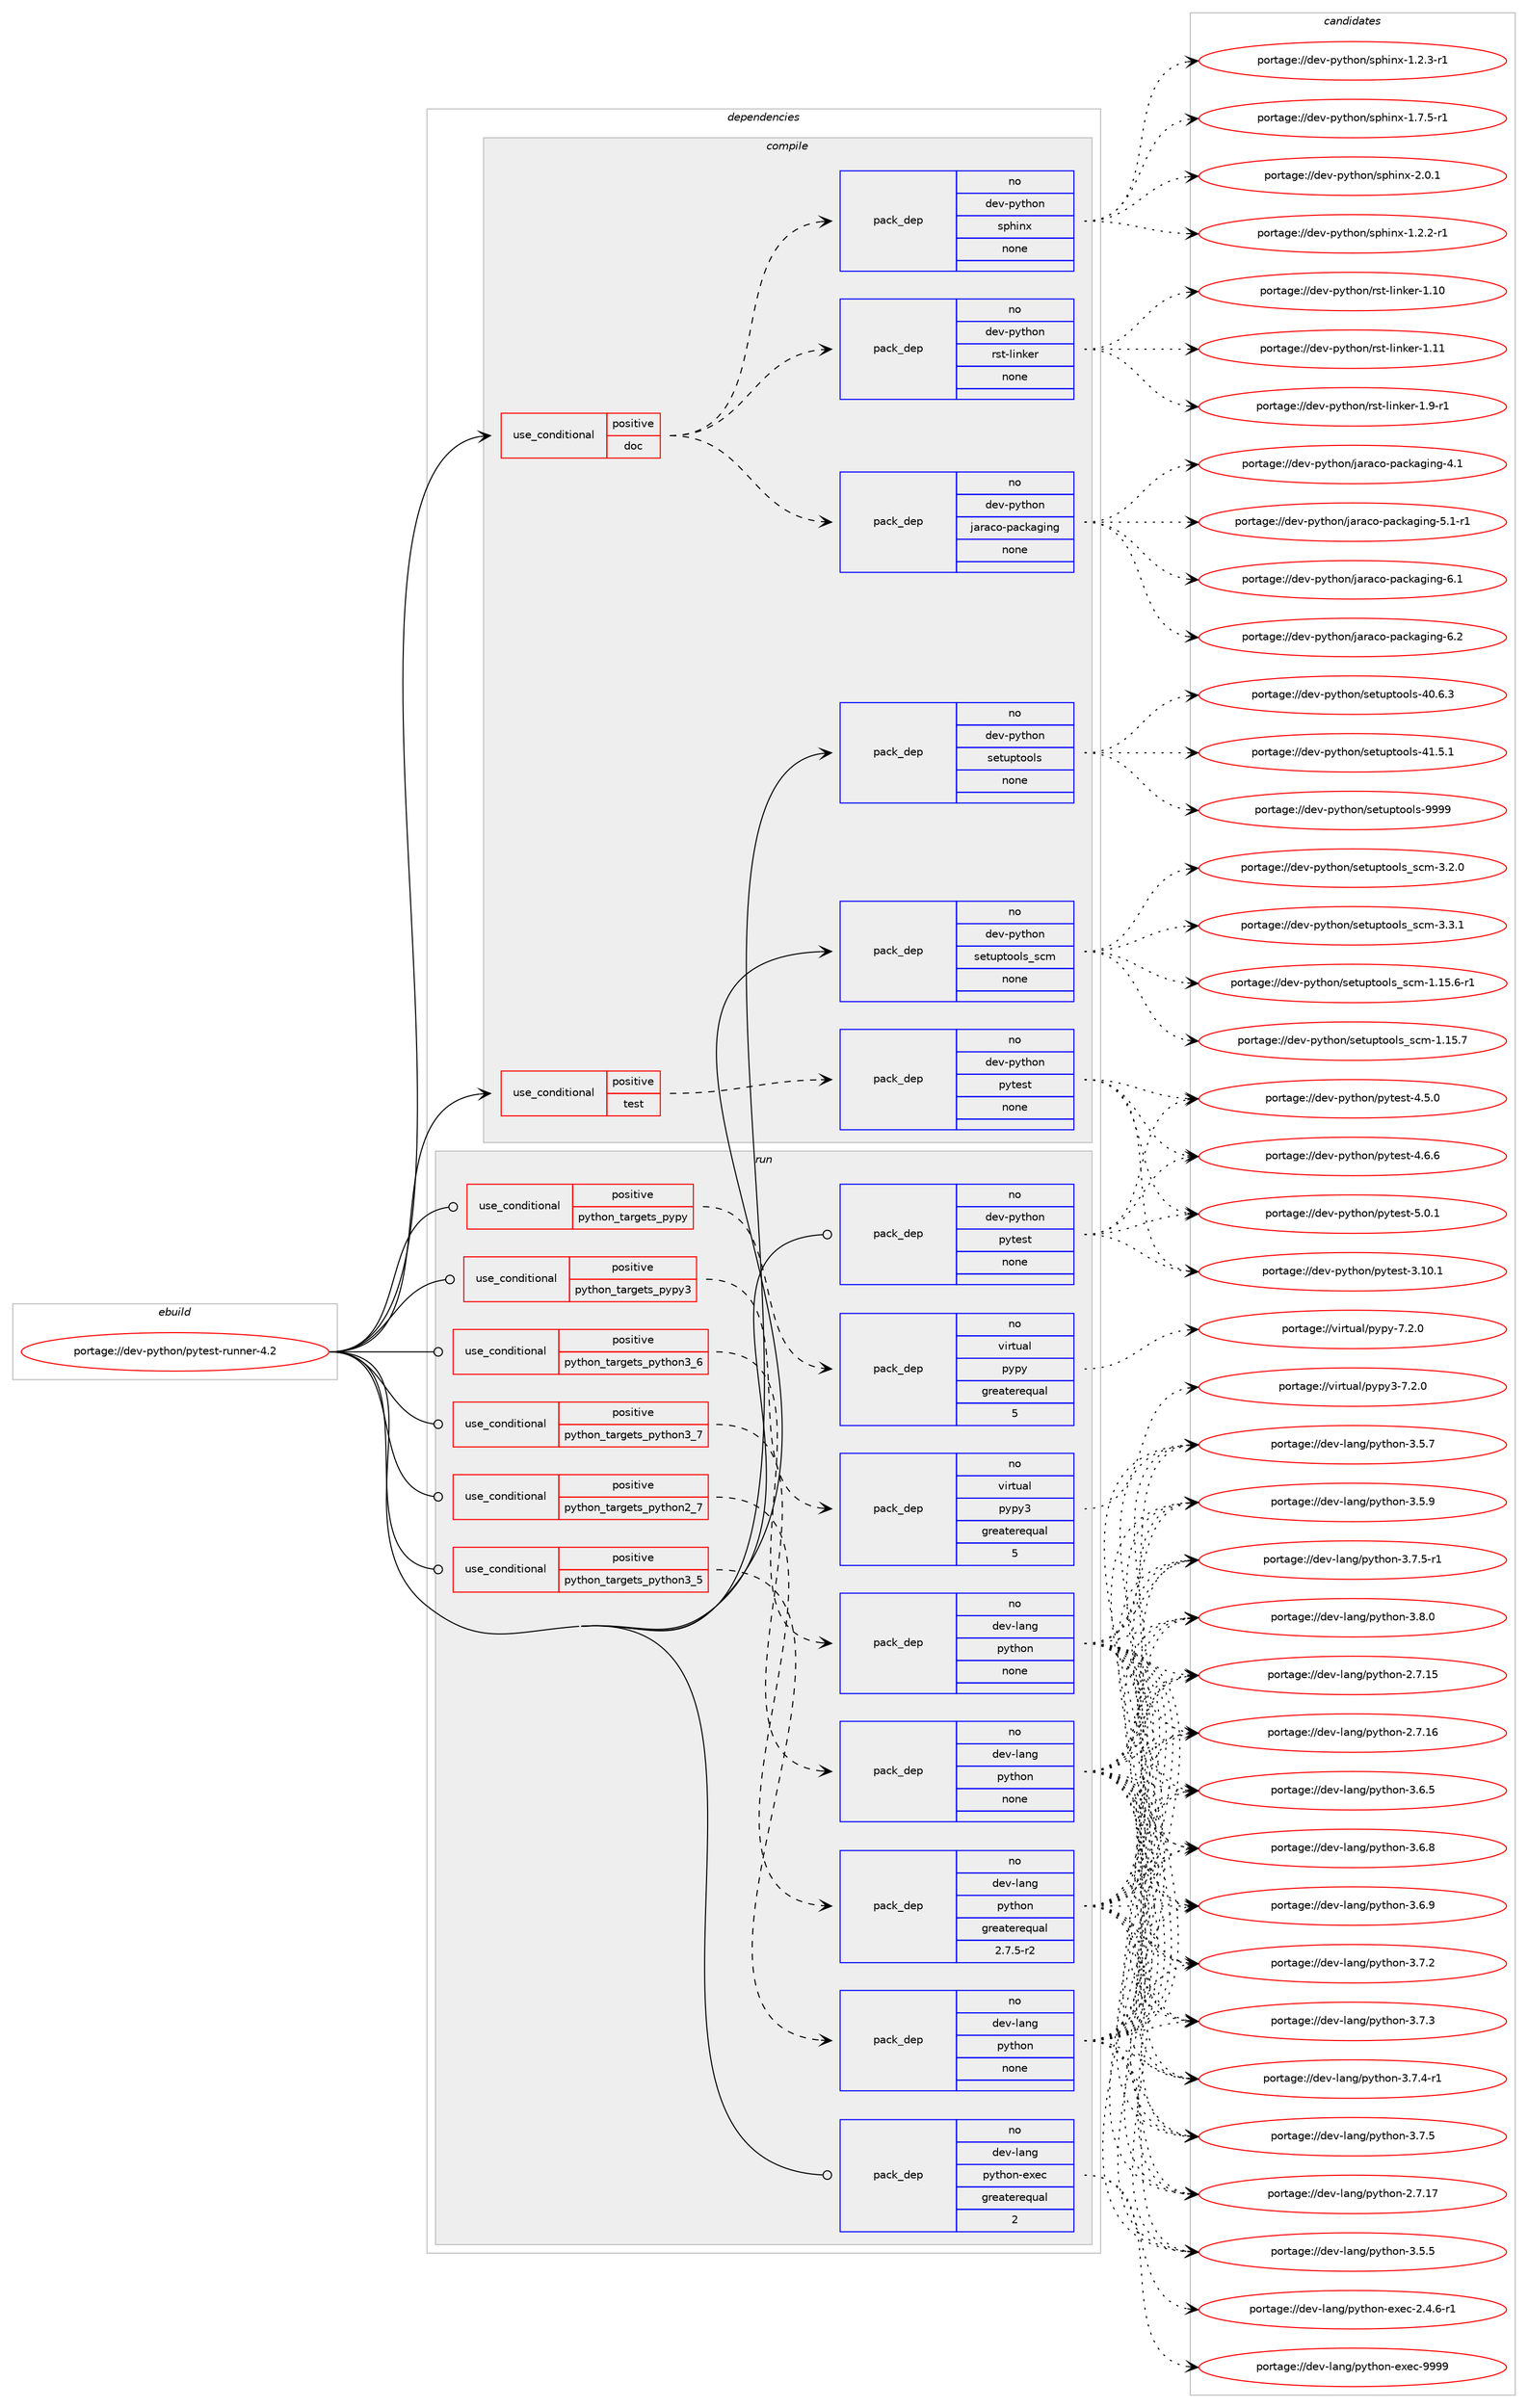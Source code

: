 digraph prolog {

# *************
# Graph options
# *************

newrank=true;
concentrate=true;
compound=true;
graph [rankdir=LR,fontname=Helvetica,fontsize=10,ranksep=1.5];#, ranksep=2.5, nodesep=0.2];
edge  [arrowhead=vee];
node  [fontname=Helvetica,fontsize=10];

# **********
# The ebuild
# **********

subgraph cluster_leftcol {
color=gray;
rank=same;
label=<<i>ebuild</i>>;
id [label="portage://dev-python/pytest-runner-4.2", color=red, width=4, href="../dev-python/pytest-runner-4.2.svg"];
}

# ****************
# The dependencies
# ****************

subgraph cluster_midcol {
color=gray;
label=<<i>dependencies</i>>;
subgraph cluster_compile {
fillcolor="#eeeeee";
style=filled;
label=<<i>compile</i>>;
subgraph cond36509 {
dependency164900 [label=<<TABLE BORDER="0" CELLBORDER="1" CELLSPACING="0" CELLPADDING="4"><TR><TD ROWSPAN="3" CELLPADDING="10">use_conditional</TD></TR><TR><TD>positive</TD></TR><TR><TD>doc</TD></TR></TABLE>>, shape=none, color=red];
subgraph pack125004 {
dependency164901 [label=<<TABLE BORDER="0" CELLBORDER="1" CELLSPACING="0" CELLPADDING="4" WIDTH="220"><TR><TD ROWSPAN="6" CELLPADDING="30">pack_dep</TD></TR><TR><TD WIDTH="110">no</TD></TR><TR><TD>dev-python</TD></TR><TR><TD>jaraco-packaging</TD></TR><TR><TD>none</TD></TR><TR><TD></TD></TR></TABLE>>, shape=none, color=blue];
}
dependency164900:e -> dependency164901:w [weight=20,style="dashed",arrowhead="vee"];
subgraph pack125005 {
dependency164902 [label=<<TABLE BORDER="0" CELLBORDER="1" CELLSPACING="0" CELLPADDING="4" WIDTH="220"><TR><TD ROWSPAN="6" CELLPADDING="30">pack_dep</TD></TR><TR><TD WIDTH="110">no</TD></TR><TR><TD>dev-python</TD></TR><TR><TD>rst-linker</TD></TR><TR><TD>none</TD></TR><TR><TD></TD></TR></TABLE>>, shape=none, color=blue];
}
dependency164900:e -> dependency164902:w [weight=20,style="dashed",arrowhead="vee"];
subgraph pack125006 {
dependency164903 [label=<<TABLE BORDER="0" CELLBORDER="1" CELLSPACING="0" CELLPADDING="4" WIDTH="220"><TR><TD ROWSPAN="6" CELLPADDING="30">pack_dep</TD></TR><TR><TD WIDTH="110">no</TD></TR><TR><TD>dev-python</TD></TR><TR><TD>sphinx</TD></TR><TR><TD>none</TD></TR><TR><TD></TD></TR></TABLE>>, shape=none, color=blue];
}
dependency164900:e -> dependency164903:w [weight=20,style="dashed",arrowhead="vee"];
}
id:e -> dependency164900:w [weight=20,style="solid",arrowhead="vee"];
subgraph cond36510 {
dependency164904 [label=<<TABLE BORDER="0" CELLBORDER="1" CELLSPACING="0" CELLPADDING="4"><TR><TD ROWSPAN="3" CELLPADDING="10">use_conditional</TD></TR><TR><TD>positive</TD></TR><TR><TD>test</TD></TR></TABLE>>, shape=none, color=red];
subgraph pack125007 {
dependency164905 [label=<<TABLE BORDER="0" CELLBORDER="1" CELLSPACING="0" CELLPADDING="4" WIDTH="220"><TR><TD ROWSPAN="6" CELLPADDING="30">pack_dep</TD></TR><TR><TD WIDTH="110">no</TD></TR><TR><TD>dev-python</TD></TR><TR><TD>pytest</TD></TR><TR><TD>none</TD></TR><TR><TD></TD></TR></TABLE>>, shape=none, color=blue];
}
dependency164904:e -> dependency164905:w [weight=20,style="dashed",arrowhead="vee"];
}
id:e -> dependency164904:w [weight=20,style="solid",arrowhead="vee"];
subgraph pack125008 {
dependency164906 [label=<<TABLE BORDER="0" CELLBORDER="1" CELLSPACING="0" CELLPADDING="4" WIDTH="220"><TR><TD ROWSPAN="6" CELLPADDING="30">pack_dep</TD></TR><TR><TD WIDTH="110">no</TD></TR><TR><TD>dev-python</TD></TR><TR><TD>setuptools</TD></TR><TR><TD>none</TD></TR><TR><TD></TD></TR></TABLE>>, shape=none, color=blue];
}
id:e -> dependency164906:w [weight=20,style="solid",arrowhead="vee"];
subgraph pack125009 {
dependency164907 [label=<<TABLE BORDER="0" CELLBORDER="1" CELLSPACING="0" CELLPADDING="4" WIDTH="220"><TR><TD ROWSPAN="6" CELLPADDING="30">pack_dep</TD></TR><TR><TD WIDTH="110">no</TD></TR><TR><TD>dev-python</TD></TR><TR><TD>setuptools_scm</TD></TR><TR><TD>none</TD></TR><TR><TD></TD></TR></TABLE>>, shape=none, color=blue];
}
id:e -> dependency164907:w [weight=20,style="solid",arrowhead="vee"];
}
subgraph cluster_compileandrun {
fillcolor="#eeeeee";
style=filled;
label=<<i>compile and run</i>>;
}
subgraph cluster_run {
fillcolor="#eeeeee";
style=filled;
label=<<i>run</i>>;
subgraph cond36511 {
dependency164908 [label=<<TABLE BORDER="0" CELLBORDER="1" CELLSPACING="0" CELLPADDING="4"><TR><TD ROWSPAN="3" CELLPADDING="10">use_conditional</TD></TR><TR><TD>positive</TD></TR><TR><TD>python_targets_pypy</TD></TR></TABLE>>, shape=none, color=red];
subgraph pack125010 {
dependency164909 [label=<<TABLE BORDER="0" CELLBORDER="1" CELLSPACING="0" CELLPADDING="4" WIDTH="220"><TR><TD ROWSPAN="6" CELLPADDING="30">pack_dep</TD></TR><TR><TD WIDTH="110">no</TD></TR><TR><TD>virtual</TD></TR><TR><TD>pypy</TD></TR><TR><TD>greaterequal</TD></TR><TR><TD>5</TD></TR></TABLE>>, shape=none, color=blue];
}
dependency164908:e -> dependency164909:w [weight=20,style="dashed",arrowhead="vee"];
}
id:e -> dependency164908:w [weight=20,style="solid",arrowhead="odot"];
subgraph cond36512 {
dependency164910 [label=<<TABLE BORDER="0" CELLBORDER="1" CELLSPACING="0" CELLPADDING="4"><TR><TD ROWSPAN="3" CELLPADDING="10">use_conditional</TD></TR><TR><TD>positive</TD></TR><TR><TD>python_targets_pypy3</TD></TR></TABLE>>, shape=none, color=red];
subgraph pack125011 {
dependency164911 [label=<<TABLE BORDER="0" CELLBORDER="1" CELLSPACING="0" CELLPADDING="4" WIDTH="220"><TR><TD ROWSPAN="6" CELLPADDING="30">pack_dep</TD></TR><TR><TD WIDTH="110">no</TD></TR><TR><TD>virtual</TD></TR><TR><TD>pypy3</TD></TR><TR><TD>greaterequal</TD></TR><TR><TD>5</TD></TR></TABLE>>, shape=none, color=blue];
}
dependency164910:e -> dependency164911:w [weight=20,style="dashed",arrowhead="vee"];
}
id:e -> dependency164910:w [weight=20,style="solid",arrowhead="odot"];
subgraph cond36513 {
dependency164912 [label=<<TABLE BORDER="0" CELLBORDER="1" CELLSPACING="0" CELLPADDING="4"><TR><TD ROWSPAN="3" CELLPADDING="10">use_conditional</TD></TR><TR><TD>positive</TD></TR><TR><TD>python_targets_python2_7</TD></TR></TABLE>>, shape=none, color=red];
subgraph pack125012 {
dependency164913 [label=<<TABLE BORDER="0" CELLBORDER="1" CELLSPACING="0" CELLPADDING="4" WIDTH="220"><TR><TD ROWSPAN="6" CELLPADDING="30">pack_dep</TD></TR><TR><TD WIDTH="110">no</TD></TR><TR><TD>dev-lang</TD></TR><TR><TD>python</TD></TR><TR><TD>greaterequal</TD></TR><TR><TD>2.7.5-r2</TD></TR></TABLE>>, shape=none, color=blue];
}
dependency164912:e -> dependency164913:w [weight=20,style="dashed",arrowhead="vee"];
}
id:e -> dependency164912:w [weight=20,style="solid",arrowhead="odot"];
subgraph cond36514 {
dependency164914 [label=<<TABLE BORDER="0" CELLBORDER="1" CELLSPACING="0" CELLPADDING="4"><TR><TD ROWSPAN="3" CELLPADDING="10">use_conditional</TD></TR><TR><TD>positive</TD></TR><TR><TD>python_targets_python3_5</TD></TR></TABLE>>, shape=none, color=red];
subgraph pack125013 {
dependency164915 [label=<<TABLE BORDER="0" CELLBORDER="1" CELLSPACING="0" CELLPADDING="4" WIDTH="220"><TR><TD ROWSPAN="6" CELLPADDING="30">pack_dep</TD></TR><TR><TD WIDTH="110">no</TD></TR><TR><TD>dev-lang</TD></TR><TR><TD>python</TD></TR><TR><TD>none</TD></TR><TR><TD></TD></TR></TABLE>>, shape=none, color=blue];
}
dependency164914:e -> dependency164915:w [weight=20,style="dashed",arrowhead="vee"];
}
id:e -> dependency164914:w [weight=20,style="solid",arrowhead="odot"];
subgraph cond36515 {
dependency164916 [label=<<TABLE BORDER="0" CELLBORDER="1" CELLSPACING="0" CELLPADDING="4"><TR><TD ROWSPAN="3" CELLPADDING="10">use_conditional</TD></TR><TR><TD>positive</TD></TR><TR><TD>python_targets_python3_6</TD></TR></TABLE>>, shape=none, color=red];
subgraph pack125014 {
dependency164917 [label=<<TABLE BORDER="0" CELLBORDER="1" CELLSPACING="0" CELLPADDING="4" WIDTH="220"><TR><TD ROWSPAN="6" CELLPADDING="30">pack_dep</TD></TR><TR><TD WIDTH="110">no</TD></TR><TR><TD>dev-lang</TD></TR><TR><TD>python</TD></TR><TR><TD>none</TD></TR><TR><TD></TD></TR></TABLE>>, shape=none, color=blue];
}
dependency164916:e -> dependency164917:w [weight=20,style="dashed",arrowhead="vee"];
}
id:e -> dependency164916:w [weight=20,style="solid",arrowhead="odot"];
subgraph cond36516 {
dependency164918 [label=<<TABLE BORDER="0" CELLBORDER="1" CELLSPACING="0" CELLPADDING="4"><TR><TD ROWSPAN="3" CELLPADDING="10">use_conditional</TD></TR><TR><TD>positive</TD></TR><TR><TD>python_targets_python3_7</TD></TR></TABLE>>, shape=none, color=red];
subgraph pack125015 {
dependency164919 [label=<<TABLE BORDER="0" CELLBORDER="1" CELLSPACING="0" CELLPADDING="4" WIDTH="220"><TR><TD ROWSPAN="6" CELLPADDING="30">pack_dep</TD></TR><TR><TD WIDTH="110">no</TD></TR><TR><TD>dev-lang</TD></TR><TR><TD>python</TD></TR><TR><TD>none</TD></TR><TR><TD></TD></TR></TABLE>>, shape=none, color=blue];
}
dependency164918:e -> dependency164919:w [weight=20,style="dashed",arrowhead="vee"];
}
id:e -> dependency164918:w [weight=20,style="solid",arrowhead="odot"];
subgraph pack125016 {
dependency164920 [label=<<TABLE BORDER="0" CELLBORDER="1" CELLSPACING="0" CELLPADDING="4" WIDTH="220"><TR><TD ROWSPAN="6" CELLPADDING="30">pack_dep</TD></TR><TR><TD WIDTH="110">no</TD></TR><TR><TD>dev-lang</TD></TR><TR><TD>python-exec</TD></TR><TR><TD>greaterequal</TD></TR><TR><TD>2</TD></TR></TABLE>>, shape=none, color=blue];
}
id:e -> dependency164920:w [weight=20,style="solid",arrowhead="odot"];
subgraph pack125017 {
dependency164921 [label=<<TABLE BORDER="0" CELLBORDER="1" CELLSPACING="0" CELLPADDING="4" WIDTH="220"><TR><TD ROWSPAN="6" CELLPADDING="30">pack_dep</TD></TR><TR><TD WIDTH="110">no</TD></TR><TR><TD>dev-python</TD></TR><TR><TD>pytest</TD></TR><TR><TD>none</TD></TR><TR><TD></TD></TR></TABLE>>, shape=none, color=blue];
}
id:e -> dependency164921:w [weight=20,style="solid",arrowhead="odot"];
}
}

# **************
# The candidates
# **************

subgraph cluster_choices {
rank=same;
color=gray;
label=<<i>candidates</i>>;

subgraph choice125004 {
color=black;
nodesep=1;
choiceportage10010111845112121116104111110471069711497991114511297991079710310511010345524649 [label="portage://dev-python/jaraco-packaging-4.1", color=red, width=4,href="../dev-python/jaraco-packaging-4.1.svg"];
choiceportage100101118451121211161041111104710697114979911145112979910797103105110103455346494511449 [label="portage://dev-python/jaraco-packaging-5.1-r1", color=red, width=4,href="../dev-python/jaraco-packaging-5.1-r1.svg"];
choiceportage10010111845112121116104111110471069711497991114511297991079710310511010345544649 [label="portage://dev-python/jaraco-packaging-6.1", color=red, width=4,href="../dev-python/jaraco-packaging-6.1.svg"];
choiceportage10010111845112121116104111110471069711497991114511297991079710310511010345544650 [label="portage://dev-python/jaraco-packaging-6.2", color=red, width=4,href="../dev-python/jaraco-packaging-6.2.svg"];
dependency164901:e -> choiceportage10010111845112121116104111110471069711497991114511297991079710310511010345524649:w [style=dotted,weight="100"];
dependency164901:e -> choiceportage100101118451121211161041111104710697114979911145112979910797103105110103455346494511449:w [style=dotted,weight="100"];
dependency164901:e -> choiceportage10010111845112121116104111110471069711497991114511297991079710310511010345544649:w [style=dotted,weight="100"];
dependency164901:e -> choiceportage10010111845112121116104111110471069711497991114511297991079710310511010345544650:w [style=dotted,weight="100"];
}
subgraph choice125005 {
color=black;
nodesep=1;
choiceportage1001011184511212111610411111047114115116451081051101071011144549464948 [label="portage://dev-python/rst-linker-1.10", color=red, width=4,href="../dev-python/rst-linker-1.10.svg"];
choiceportage1001011184511212111610411111047114115116451081051101071011144549464949 [label="portage://dev-python/rst-linker-1.11", color=red, width=4,href="../dev-python/rst-linker-1.11.svg"];
choiceportage100101118451121211161041111104711411511645108105110107101114454946574511449 [label="portage://dev-python/rst-linker-1.9-r1", color=red, width=4,href="../dev-python/rst-linker-1.9-r1.svg"];
dependency164902:e -> choiceportage1001011184511212111610411111047114115116451081051101071011144549464948:w [style=dotted,weight="100"];
dependency164902:e -> choiceportage1001011184511212111610411111047114115116451081051101071011144549464949:w [style=dotted,weight="100"];
dependency164902:e -> choiceportage100101118451121211161041111104711411511645108105110107101114454946574511449:w [style=dotted,weight="100"];
}
subgraph choice125006 {
color=black;
nodesep=1;
choiceportage10010111845112121116104111110471151121041051101204549465046504511449 [label="portage://dev-python/sphinx-1.2.2-r1", color=red, width=4,href="../dev-python/sphinx-1.2.2-r1.svg"];
choiceportage10010111845112121116104111110471151121041051101204549465046514511449 [label="portage://dev-python/sphinx-1.2.3-r1", color=red, width=4,href="../dev-python/sphinx-1.2.3-r1.svg"];
choiceportage10010111845112121116104111110471151121041051101204549465546534511449 [label="portage://dev-python/sphinx-1.7.5-r1", color=red, width=4,href="../dev-python/sphinx-1.7.5-r1.svg"];
choiceportage1001011184511212111610411111047115112104105110120455046484649 [label="portage://dev-python/sphinx-2.0.1", color=red, width=4,href="../dev-python/sphinx-2.0.1.svg"];
dependency164903:e -> choiceportage10010111845112121116104111110471151121041051101204549465046504511449:w [style=dotted,weight="100"];
dependency164903:e -> choiceportage10010111845112121116104111110471151121041051101204549465046514511449:w [style=dotted,weight="100"];
dependency164903:e -> choiceportage10010111845112121116104111110471151121041051101204549465546534511449:w [style=dotted,weight="100"];
dependency164903:e -> choiceportage1001011184511212111610411111047115112104105110120455046484649:w [style=dotted,weight="100"];
}
subgraph choice125007 {
color=black;
nodesep=1;
choiceportage100101118451121211161041111104711212111610111511645514649484649 [label="portage://dev-python/pytest-3.10.1", color=red, width=4,href="../dev-python/pytest-3.10.1.svg"];
choiceportage1001011184511212111610411111047112121116101115116455246534648 [label="portage://dev-python/pytest-4.5.0", color=red, width=4,href="../dev-python/pytest-4.5.0.svg"];
choiceportage1001011184511212111610411111047112121116101115116455246544654 [label="portage://dev-python/pytest-4.6.6", color=red, width=4,href="../dev-python/pytest-4.6.6.svg"];
choiceportage1001011184511212111610411111047112121116101115116455346484649 [label="portage://dev-python/pytest-5.0.1", color=red, width=4,href="../dev-python/pytest-5.0.1.svg"];
dependency164905:e -> choiceportage100101118451121211161041111104711212111610111511645514649484649:w [style=dotted,weight="100"];
dependency164905:e -> choiceportage1001011184511212111610411111047112121116101115116455246534648:w [style=dotted,weight="100"];
dependency164905:e -> choiceportage1001011184511212111610411111047112121116101115116455246544654:w [style=dotted,weight="100"];
dependency164905:e -> choiceportage1001011184511212111610411111047112121116101115116455346484649:w [style=dotted,weight="100"];
}
subgraph choice125008 {
color=black;
nodesep=1;
choiceportage100101118451121211161041111104711510111611711211611111110811545524846544651 [label="portage://dev-python/setuptools-40.6.3", color=red, width=4,href="../dev-python/setuptools-40.6.3.svg"];
choiceportage100101118451121211161041111104711510111611711211611111110811545524946534649 [label="portage://dev-python/setuptools-41.5.1", color=red, width=4,href="../dev-python/setuptools-41.5.1.svg"];
choiceportage10010111845112121116104111110471151011161171121161111111081154557575757 [label="portage://dev-python/setuptools-9999", color=red, width=4,href="../dev-python/setuptools-9999.svg"];
dependency164906:e -> choiceportage100101118451121211161041111104711510111611711211611111110811545524846544651:w [style=dotted,weight="100"];
dependency164906:e -> choiceportage100101118451121211161041111104711510111611711211611111110811545524946534649:w [style=dotted,weight="100"];
dependency164906:e -> choiceportage10010111845112121116104111110471151011161171121161111111081154557575757:w [style=dotted,weight="100"];
}
subgraph choice125009 {
color=black;
nodesep=1;
choiceportage10010111845112121116104111110471151011161171121161111111081159511599109454946495346544511449 [label="portage://dev-python/setuptools_scm-1.15.6-r1", color=red, width=4,href="../dev-python/setuptools_scm-1.15.6-r1.svg"];
choiceportage1001011184511212111610411111047115101116117112116111111108115951159910945494649534655 [label="portage://dev-python/setuptools_scm-1.15.7", color=red, width=4,href="../dev-python/setuptools_scm-1.15.7.svg"];
choiceportage10010111845112121116104111110471151011161171121161111111081159511599109455146504648 [label="portage://dev-python/setuptools_scm-3.2.0", color=red, width=4,href="../dev-python/setuptools_scm-3.2.0.svg"];
choiceportage10010111845112121116104111110471151011161171121161111111081159511599109455146514649 [label="portage://dev-python/setuptools_scm-3.3.1", color=red, width=4,href="../dev-python/setuptools_scm-3.3.1.svg"];
dependency164907:e -> choiceportage10010111845112121116104111110471151011161171121161111111081159511599109454946495346544511449:w [style=dotted,weight="100"];
dependency164907:e -> choiceportage1001011184511212111610411111047115101116117112116111111108115951159910945494649534655:w [style=dotted,weight="100"];
dependency164907:e -> choiceportage10010111845112121116104111110471151011161171121161111111081159511599109455146504648:w [style=dotted,weight="100"];
dependency164907:e -> choiceportage10010111845112121116104111110471151011161171121161111111081159511599109455146514649:w [style=dotted,weight="100"];
}
subgraph choice125010 {
color=black;
nodesep=1;
choiceportage1181051141161179710847112121112121455546504648 [label="portage://virtual/pypy-7.2.0", color=red, width=4,href="../virtual/pypy-7.2.0.svg"];
dependency164909:e -> choiceportage1181051141161179710847112121112121455546504648:w [style=dotted,weight="100"];
}
subgraph choice125011 {
color=black;
nodesep=1;
choiceportage118105114116117971084711212111212151455546504648 [label="portage://virtual/pypy3-7.2.0", color=red, width=4,href="../virtual/pypy3-7.2.0.svg"];
dependency164911:e -> choiceportage118105114116117971084711212111212151455546504648:w [style=dotted,weight="100"];
}
subgraph choice125012 {
color=black;
nodesep=1;
choiceportage10010111845108971101034711212111610411111045504655464953 [label="portage://dev-lang/python-2.7.15", color=red, width=4,href="../dev-lang/python-2.7.15.svg"];
choiceportage10010111845108971101034711212111610411111045504655464954 [label="portage://dev-lang/python-2.7.16", color=red, width=4,href="../dev-lang/python-2.7.16.svg"];
choiceportage10010111845108971101034711212111610411111045504655464955 [label="portage://dev-lang/python-2.7.17", color=red, width=4,href="../dev-lang/python-2.7.17.svg"];
choiceportage100101118451089711010347112121116104111110455146534653 [label="portage://dev-lang/python-3.5.5", color=red, width=4,href="../dev-lang/python-3.5.5.svg"];
choiceportage100101118451089711010347112121116104111110455146534655 [label="portage://dev-lang/python-3.5.7", color=red, width=4,href="../dev-lang/python-3.5.7.svg"];
choiceportage100101118451089711010347112121116104111110455146534657 [label="portage://dev-lang/python-3.5.9", color=red, width=4,href="../dev-lang/python-3.5.9.svg"];
choiceportage100101118451089711010347112121116104111110455146544653 [label="portage://dev-lang/python-3.6.5", color=red, width=4,href="../dev-lang/python-3.6.5.svg"];
choiceportage100101118451089711010347112121116104111110455146544656 [label="portage://dev-lang/python-3.6.8", color=red, width=4,href="../dev-lang/python-3.6.8.svg"];
choiceportage100101118451089711010347112121116104111110455146544657 [label="portage://dev-lang/python-3.6.9", color=red, width=4,href="../dev-lang/python-3.6.9.svg"];
choiceportage100101118451089711010347112121116104111110455146554650 [label="portage://dev-lang/python-3.7.2", color=red, width=4,href="../dev-lang/python-3.7.2.svg"];
choiceportage100101118451089711010347112121116104111110455146554651 [label="portage://dev-lang/python-3.7.3", color=red, width=4,href="../dev-lang/python-3.7.3.svg"];
choiceportage1001011184510897110103471121211161041111104551465546524511449 [label="portage://dev-lang/python-3.7.4-r1", color=red, width=4,href="../dev-lang/python-3.7.4-r1.svg"];
choiceportage100101118451089711010347112121116104111110455146554653 [label="portage://dev-lang/python-3.7.5", color=red, width=4,href="../dev-lang/python-3.7.5.svg"];
choiceportage1001011184510897110103471121211161041111104551465546534511449 [label="portage://dev-lang/python-3.7.5-r1", color=red, width=4,href="../dev-lang/python-3.7.5-r1.svg"];
choiceportage100101118451089711010347112121116104111110455146564648 [label="portage://dev-lang/python-3.8.0", color=red, width=4,href="../dev-lang/python-3.8.0.svg"];
dependency164913:e -> choiceportage10010111845108971101034711212111610411111045504655464953:w [style=dotted,weight="100"];
dependency164913:e -> choiceportage10010111845108971101034711212111610411111045504655464954:w [style=dotted,weight="100"];
dependency164913:e -> choiceportage10010111845108971101034711212111610411111045504655464955:w [style=dotted,weight="100"];
dependency164913:e -> choiceportage100101118451089711010347112121116104111110455146534653:w [style=dotted,weight="100"];
dependency164913:e -> choiceportage100101118451089711010347112121116104111110455146534655:w [style=dotted,weight="100"];
dependency164913:e -> choiceportage100101118451089711010347112121116104111110455146534657:w [style=dotted,weight="100"];
dependency164913:e -> choiceportage100101118451089711010347112121116104111110455146544653:w [style=dotted,weight="100"];
dependency164913:e -> choiceportage100101118451089711010347112121116104111110455146544656:w [style=dotted,weight="100"];
dependency164913:e -> choiceportage100101118451089711010347112121116104111110455146544657:w [style=dotted,weight="100"];
dependency164913:e -> choiceportage100101118451089711010347112121116104111110455146554650:w [style=dotted,weight="100"];
dependency164913:e -> choiceportage100101118451089711010347112121116104111110455146554651:w [style=dotted,weight="100"];
dependency164913:e -> choiceportage1001011184510897110103471121211161041111104551465546524511449:w [style=dotted,weight="100"];
dependency164913:e -> choiceportage100101118451089711010347112121116104111110455146554653:w [style=dotted,weight="100"];
dependency164913:e -> choiceportage1001011184510897110103471121211161041111104551465546534511449:w [style=dotted,weight="100"];
dependency164913:e -> choiceportage100101118451089711010347112121116104111110455146564648:w [style=dotted,weight="100"];
}
subgraph choice125013 {
color=black;
nodesep=1;
choiceportage10010111845108971101034711212111610411111045504655464953 [label="portage://dev-lang/python-2.7.15", color=red, width=4,href="../dev-lang/python-2.7.15.svg"];
choiceportage10010111845108971101034711212111610411111045504655464954 [label="portage://dev-lang/python-2.7.16", color=red, width=4,href="../dev-lang/python-2.7.16.svg"];
choiceportage10010111845108971101034711212111610411111045504655464955 [label="portage://dev-lang/python-2.7.17", color=red, width=4,href="../dev-lang/python-2.7.17.svg"];
choiceportage100101118451089711010347112121116104111110455146534653 [label="portage://dev-lang/python-3.5.5", color=red, width=4,href="../dev-lang/python-3.5.5.svg"];
choiceportage100101118451089711010347112121116104111110455146534655 [label="portage://dev-lang/python-3.5.7", color=red, width=4,href="../dev-lang/python-3.5.7.svg"];
choiceportage100101118451089711010347112121116104111110455146534657 [label="portage://dev-lang/python-3.5.9", color=red, width=4,href="../dev-lang/python-3.5.9.svg"];
choiceportage100101118451089711010347112121116104111110455146544653 [label="portage://dev-lang/python-3.6.5", color=red, width=4,href="../dev-lang/python-3.6.5.svg"];
choiceportage100101118451089711010347112121116104111110455146544656 [label="portage://dev-lang/python-3.6.8", color=red, width=4,href="../dev-lang/python-3.6.8.svg"];
choiceportage100101118451089711010347112121116104111110455146544657 [label="portage://dev-lang/python-3.6.9", color=red, width=4,href="../dev-lang/python-3.6.9.svg"];
choiceportage100101118451089711010347112121116104111110455146554650 [label="portage://dev-lang/python-3.7.2", color=red, width=4,href="../dev-lang/python-3.7.2.svg"];
choiceportage100101118451089711010347112121116104111110455146554651 [label="portage://dev-lang/python-3.7.3", color=red, width=4,href="../dev-lang/python-3.7.3.svg"];
choiceportage1001011184510897110103471121211161041111104551465546524511449 [label="portage://dev-lang/python-3.7.4-r1", color=red, width=4,href="../dev-lang/python-3.7.4-r1.svg"];
choiceportage100101118451089711010347112121116104111110455146554653 [label="portage://dev-lang/python-3.7.5", color=red, width=4,href="../dev-lang/python-3.7.5.svg"];
choiceportage1001011184510897110103471121211161041111104551465546534511449 [label="portage://dev-lang/python-3.7.5-r1", color=red, width=4,href="../dev-lang/python-3.7.5-r1.svg"];
choiceportage100101118451089711010347112121116104111110455146564648 [label="portage://dev-lang/python-3.8.0", color=red, width=4,href="../dev-lang/python-3.8.0.svg"];
dependency164915:e -> choiceportage10010111845108971101034711212111610411111045504655464953:w [style=dotted,weight="100"];
dependency164915:e -> choiceportage10010111845108971101034711212111610411111045504655464954:w [style=dotted,weight="100"];
dependency164915:e -> choiceportage10010111845108971101034711212111610411111045504655464955:w [style=dotted,weight="100"];
dependency164915:e -> choiceportage100101118451089711010347112121116104111110455146534653:w [style=dotted,weight="100"];
dependency164915:e -> choiceportage100101118451089711010347112121116104111110455146534655:w [style=dotted,weight="100"];
dependency164915:e -> choiceportage100101118451089711010347112121116104111110455146534657:w [style=dotted,weight="100"];
dependency164915:e -> choiceportage100101118451089711010347112121116104111110455146544653:w [style=dotted,weight="100"];
dependency164915:e -> choiceportage100101118451089711010347112121116104111110455146544656:w [style=dotted,weight="100"];
dependency164915:e -> choiceportage100101118451089711010347112121116104111110455146544657:w [style=dotted,weight="100"];
dependency164915:e -> choiceportage100101118451089711010347112121116104111110455146554650:w [style=dotted,weight="100"];
dependency164915:e -> choiceportage100101118451089711010347112121116104111110455146554651:w [style=dotted,weight="100"];
dependency164915:e -> choiceportage1001011184510897110103471121211161041111104551465546524511449:w [style=dotted,weight="100"];
dependency164915:e -> choiceportage100101118451089711010347112121116104111110455146554653:w [style=dotted,weight="100"];
dependency164915:e -> choiceportage1001011184510897110103471121211161041111104551465546534511449:w [style=dotted,weight="100"];
dependency164915:e -> choiceportage100101118451089711010347112121116104111110455146564648:w [style=dotted,weight="100"];
}
subgraph choice125014 {
color=black;
nodesep=1;
choiceportage10010111845108971101034711212111610411111045504655464953 [label="portage://dev-lang/python-2.7.15", color=red, width=4,href="../dev-lang/python-2.7.15.svg"];
choiceportage10010111845108971101034711212111610411111045504655464954 [label="portage://dev-lang/python-2.7.16", color=red, width=4,href="../dev-lang/python-2.7.16.svg"];
choiceportage10010111845108971101034711212111610411111045504655464955 [label="portage://dev-lang/python-2.7.17", color=red, width=4,href="../dev-lang/python-2.7.17.svg"];
choiceportage100101118451089711010347112121116104111110455146534653 [label="portage://dev-lang/python-3.5.5", color=red, width=4,href="../dev-lang/python-3.5.5.svg"];
choiceportage100101118451089711010347112121116104111110455146534655 [label="portage://dev-lang/python-3.5.7", color=red, width=4,href="../dev-lang/python-3.5.7.svg"];
choiceportage100101118451089711010347112121116104111110455146534657 [label="portage://dev-lang/python-3.5.9", color=red, width=4,href="../dev-lang/python-3.5.9.svg"];
choiceportage100101118451089711010347112121116104111110455146544653 [label="portage://dev-lang/python-3.6.5", color=red, width=4,href="../dev-lang/python-3.6.5.svg"];
choiceportage100101118451089711010347112121116104111110455146544656 [label="portage://dev-lang/python-3.6.8", color=red, width=4,href="../dev-lang/python-3.6.8.svg"];
choiceportage100101118451089711010347112121116104111110455146544657 [label="portage://dev-lang/python-3.6.9", color=red, width=4,href="../dev-lang/python-3.6.9.svg"];
choiceportage100101118451089711010347112121116104111110455146554650 [label="portage://dev-lang/python-3.7.2", color=red, width=4,href="../dev-lang/python-3.7.2.svg"];
choiceportage100101118451089711010347112121116104111110455146554651 [label="portage://dev-lang/python-3.7.3", color=red, width=4,href="../dev-lang/python-3.7.3.svg"];
choiceportage1001011184510897110103471121211161041111104551465546524511449 [label="portage://dev-lang/python-3.7.4-r1", color=red, width=4,href="../dev-lang/python-3.7.4-r1.svg"];
choiceportage100101118451089711010347112121116104111110455146554653 [label="portage://dev-lang/python-3.7.5", color=red, width=4,href="../dev-lang/python-3.7.5.svg"];
choiceportage1001011184510897110103471121211161041111104551465546534511449 [label="portage://dev-lang/python-3.7.5-r1", color=red, width=4,href="../dev-lang/python-3.7.5-r1.svg"];
choiceportage100101118451089711010347112121116104111110455146564648 [label="portage://dev-lang/python-3.8.0", color=red, width=4,href="../dev-lang/python-3.8.0.svg"];
dependency164917:e -> choiceportage10010111845108971101034711212111610411111045504655464953:w [style=dotted,weight="100"];
dependency164917:e -> choiceportage10010111845108971101034711212111610411111045504655464954:w [style=dotted,weight="100"];
dependency164917:e -> choiceportage10010111845108971101034711212111610411111045504655464955:w [style=dotted,weight="100"];
dependency164917:e -> choiceportage100101118451089711010347112121116104111110455146534653:w [style=dotted,weight="100"];
dependency164917:e -> choiceportage100101118451089711010347112121116104111110455146534655:w [style=dotted,weight="100"];
dependency164917:e -> choiceportage100101118451089711010347112121116104111110455146534657:w [style=dotted,weight="100"];
dependency164917:e -> choiceportage100101118451089711010347112121116104111110455146544653:w [style=dotted,weight="100"];
dependency164917:e -> choiceportage100101118451089711010347112121116104111110455146544656:w [style=dotted,weight="100"];
dependency164917:e -> choiceportage100101118451089711010347112121116104111110455146544657:w [style=dotted,weight="100"];
dependency164917:e -> choiceportage100101118451089711010347112121116104111110455146554650:w [style=dotted,weight="100"];
dependency164917:e -> choiceportage100101118451089711010347112121116104111110455146554651:w [style=dotted,weight="100"];
dependency164917:e -> choiceportage1001011184510897110103471121211161041111104551465546524511449:w [style=dotted,weight="100"];
dependency164917:e -> choiceportage100101118451089711010347112121116104111110455146554653:w [style=dotted,weight="100"];
dependency164917:e -> choiceportage1001011184510897110103471121211161041111104551465546534511449:w [style=dotted,weight="100"];
dependency164917:e -> choiceportage100101118451089711010347112121116104111110455146564648:w [style=dotted,weight="100"];
}
subgraph choice125015 {
color=black;
nodesep=1;
choiceportage10010111845108971101034711212111610411111045504655464953 [label="portage://dev-lang/python-2.7.15", color=red, width=4,href="../dev-lang/python-2.7.15.svg"];
choiceportage10010111845108971101034711212111610411111045504655464954 [label="portage://dev-lang/python-2.7.16", color=red, width=4,href="../dev-lang/python-2.7.16.svg"];
choiceportage10010111845108971101034711212111610411111045504655464955 [label="portage://dev-lang/python-2.7.17", color=red, width=4,href="../dev-lang/python-2.7.17.svg"];
choiceportage100101118451089711010347112121116104111110455146534653 [label="portage://dev-lang/python-3.5.5", color=red, width=4,href="../dev-lang/python-3.5.5.svg"];
choiceportage100101118451089711010347112121116104111110455146534655 [label="portage://dev-lang/python-3.5.7", color=red, width=4,href="../dev-lang/python-3.5.7.svg"];
choiceportage100101118451089711010347112121116104111110455146534657 [label="portage://dev-lang/python-3.5.9", color=red, width=4,href="../dev-lang/python-3.5.9.svg"];
choiceportage100101118451089711010347112121116104111110455146544653 [label="portage://dev-lang/python-3.6.5", color=red, width=4,href="../dev-lang/python-3.6.5.svg"];
choiceportage100101118451089711010347112121116104111110455146544656 [label="portage://dev-lang/python-3.6.8", color=red, width=4,href="../dev-lang/python-3.6.8.svg"];
choiceportage100101118451089711010347112121116104111110455146544657 [label="portage://dev-lang/python-3.6.9", color=red, width=4,href="../dev-lang/python-3.6.9.svg"];
choiceportage100101118451089711010347112121116104111110455146554650 [label="portage://dev-lang/python-3.7.2", color=red, width=4,href="../dev-lang/python-3.7.2.svg"];
choiceportage100101118451089711010347112121116104111110455146554651 [label="portage://dev-lang/python-3.7.3", color=red, width=4,href="../dev-lang/python-3.7.3.svg"];
choiceportage1001011184510897110103471121211161041111104551465546524511449 [label="portage://dev-lang/python-3.7.4-r1", color=red, width=4,href="../dev-lang/python-3.7.4-r1.svg"];
choiceportage100101118451089711010347112121116104111110455146554653 [label="portage://dev-lang/python-3.7.5", color=red, width=4,href="../dev-lang/python-3.7.5.svg"];
choiceportage1001011184510897110103471121211161041111104551465546534511449 [label="portage://dev-lang/python-3.7.5-r1", color=red, width=4,href="../dev-lang/python-3.7.5-r1.svg"];
choiceportage100101118451089711010347112121116104111110455146564648 [label="portage://dev-lang/python-3.8.0", color=red, width=4,href="../dev-lang/python-3.8.0.svg"];
dependency164919:e -> choiceportage10010111845108971101034711212111610411111045504655464953:w [style=dotted,weight="100"];
dependency164919:e -> choiceportage10010111845108971101034711212111610411111045504655464954:w [style=dotted,weight="100"];
dependency164919:e -> choiceportage10010111845108971101034711212111610411111045504655464955:w [style=dotted,weight="100"];
dependency164919:e -> choiceportage100101118451089711010347112121116104111110455146534653:w [style=dotted,weight="100"];
dependency164919:e -> choiceportage100101118451089711010347112121116104111110455146534655:w [style=dotted,weight="100"];
dependency164919:e -> choiceportage100101118451089711010347112121116104111110455146534657:w [style=dotted,weight="100"];
dependency164919:e -> choiceportage100101118451089711010347112121116104111110455146544653:w [style=dotted,weight="100"];
dependency164919:e -> choiceportage100101118451089711010347112121116104111110455146544656:w [style=dotted,weight="100"];
dependency164919:e -> choiceportage100101118451089711010347112121116104111110455146544657:w [style=dotted,weight="100"];
dependency164919:e -> choiceportage100101118451089711010347112121116104111110455146554650:w [style=dotted,weight="100"];
dependency164919:e -> choiceportage100101118451089711010347112121116104111110455146554651:w [style=dotted,weight="100"];
dependency164919:e -> choiceportage1001011184510897110103471121211161041111104551465546524511449:w [style=dotted,weight="100"];
dependency164919:e -> choiceportage100101118451089711010347112121116104111110455146554653:w [style=dotted,weight="100"];
dependency164919:e -> choiceportage1001011184510897110103471121211161041111104551465546534511449:w [style=dotted,weight="100"];
dependency164919:e -> choiceportage100101118451089711010347112121116104111110455146564648:w [style=dotted,weight="100"];
}
subgraph choice125016 {
color=black;
nodesep=1;
choiceportage10010111845108971101034711212111610411111045101120101994550465246544511449 [label="portage://dev-lang/python-exec-2.4.6-r1", color=red, width=4,href="../dev-lang/python-exec-2.4.6-r1.svg"];
choiceportage10010111845108971101034711212111610411111045101120101994557575757 [label="portage://dev-lang/python-exec-9999", color=red, width=4,href="../dev-lang/python-exec-9999.svg"];
dependency164920:e -> choiceportage10010111845108971101034711212111610411111045101120101994550465246544511449:w [style=dotted,weight="100"];
dependency164920:e -> choiceportage10010111845108971101034711212111610411111045101120101994557575757:w [style=dotted,weight="100"];
}
subgraph choice125017 {
color=black;
nodesep=1;
choiceportage100101118451121211161041111104711212111610111511645514649484649 [label="portage://dev-python/pytest-3.10.1", color=red, width=4,href="../dev-python/pytest-3.10.1.svg"];
choiceportage1001011184511212111610411111047112121116101115116455246534648 [label="portage://dev-python/pytest-4.5.0", color=red, width=4,href="../dev-python/pytest-4.5.0.svg"];
choiceportage1001011184511212111610411111047112121116101115116455246544654 [label="portage://dev-python/pytest-4.6.6", color=red, width=4,href="../dev-python/pytest-4.6.6.svg"];
choiceportage1001011184511212111610411111047112121116101115116455346484649 [label="portage://dev-python/pytest-5.0.1", color=red, width=4,href="../dev-python/pytest-5.0.1.svg"];
dependency164921:e -> choiceportage100101118451121211161041111104711212111610111511645514649484649:w [style=dotted,weight="100"];
dependency164921:e -> choiceportage1001011184511212111610411111047112121116101115116455246534648:w [style=dotted,weight="100"];
dependency164921:e -> choiceportage1001011184511212111610411111047112121116101115116455246544654:w [style=dotted,weight="100"];
dependency164921:e -> choiceportage1001011184511212111610411111047112121116101115116455346484649:w [style=dotted,weight="100"];
}
}

}
